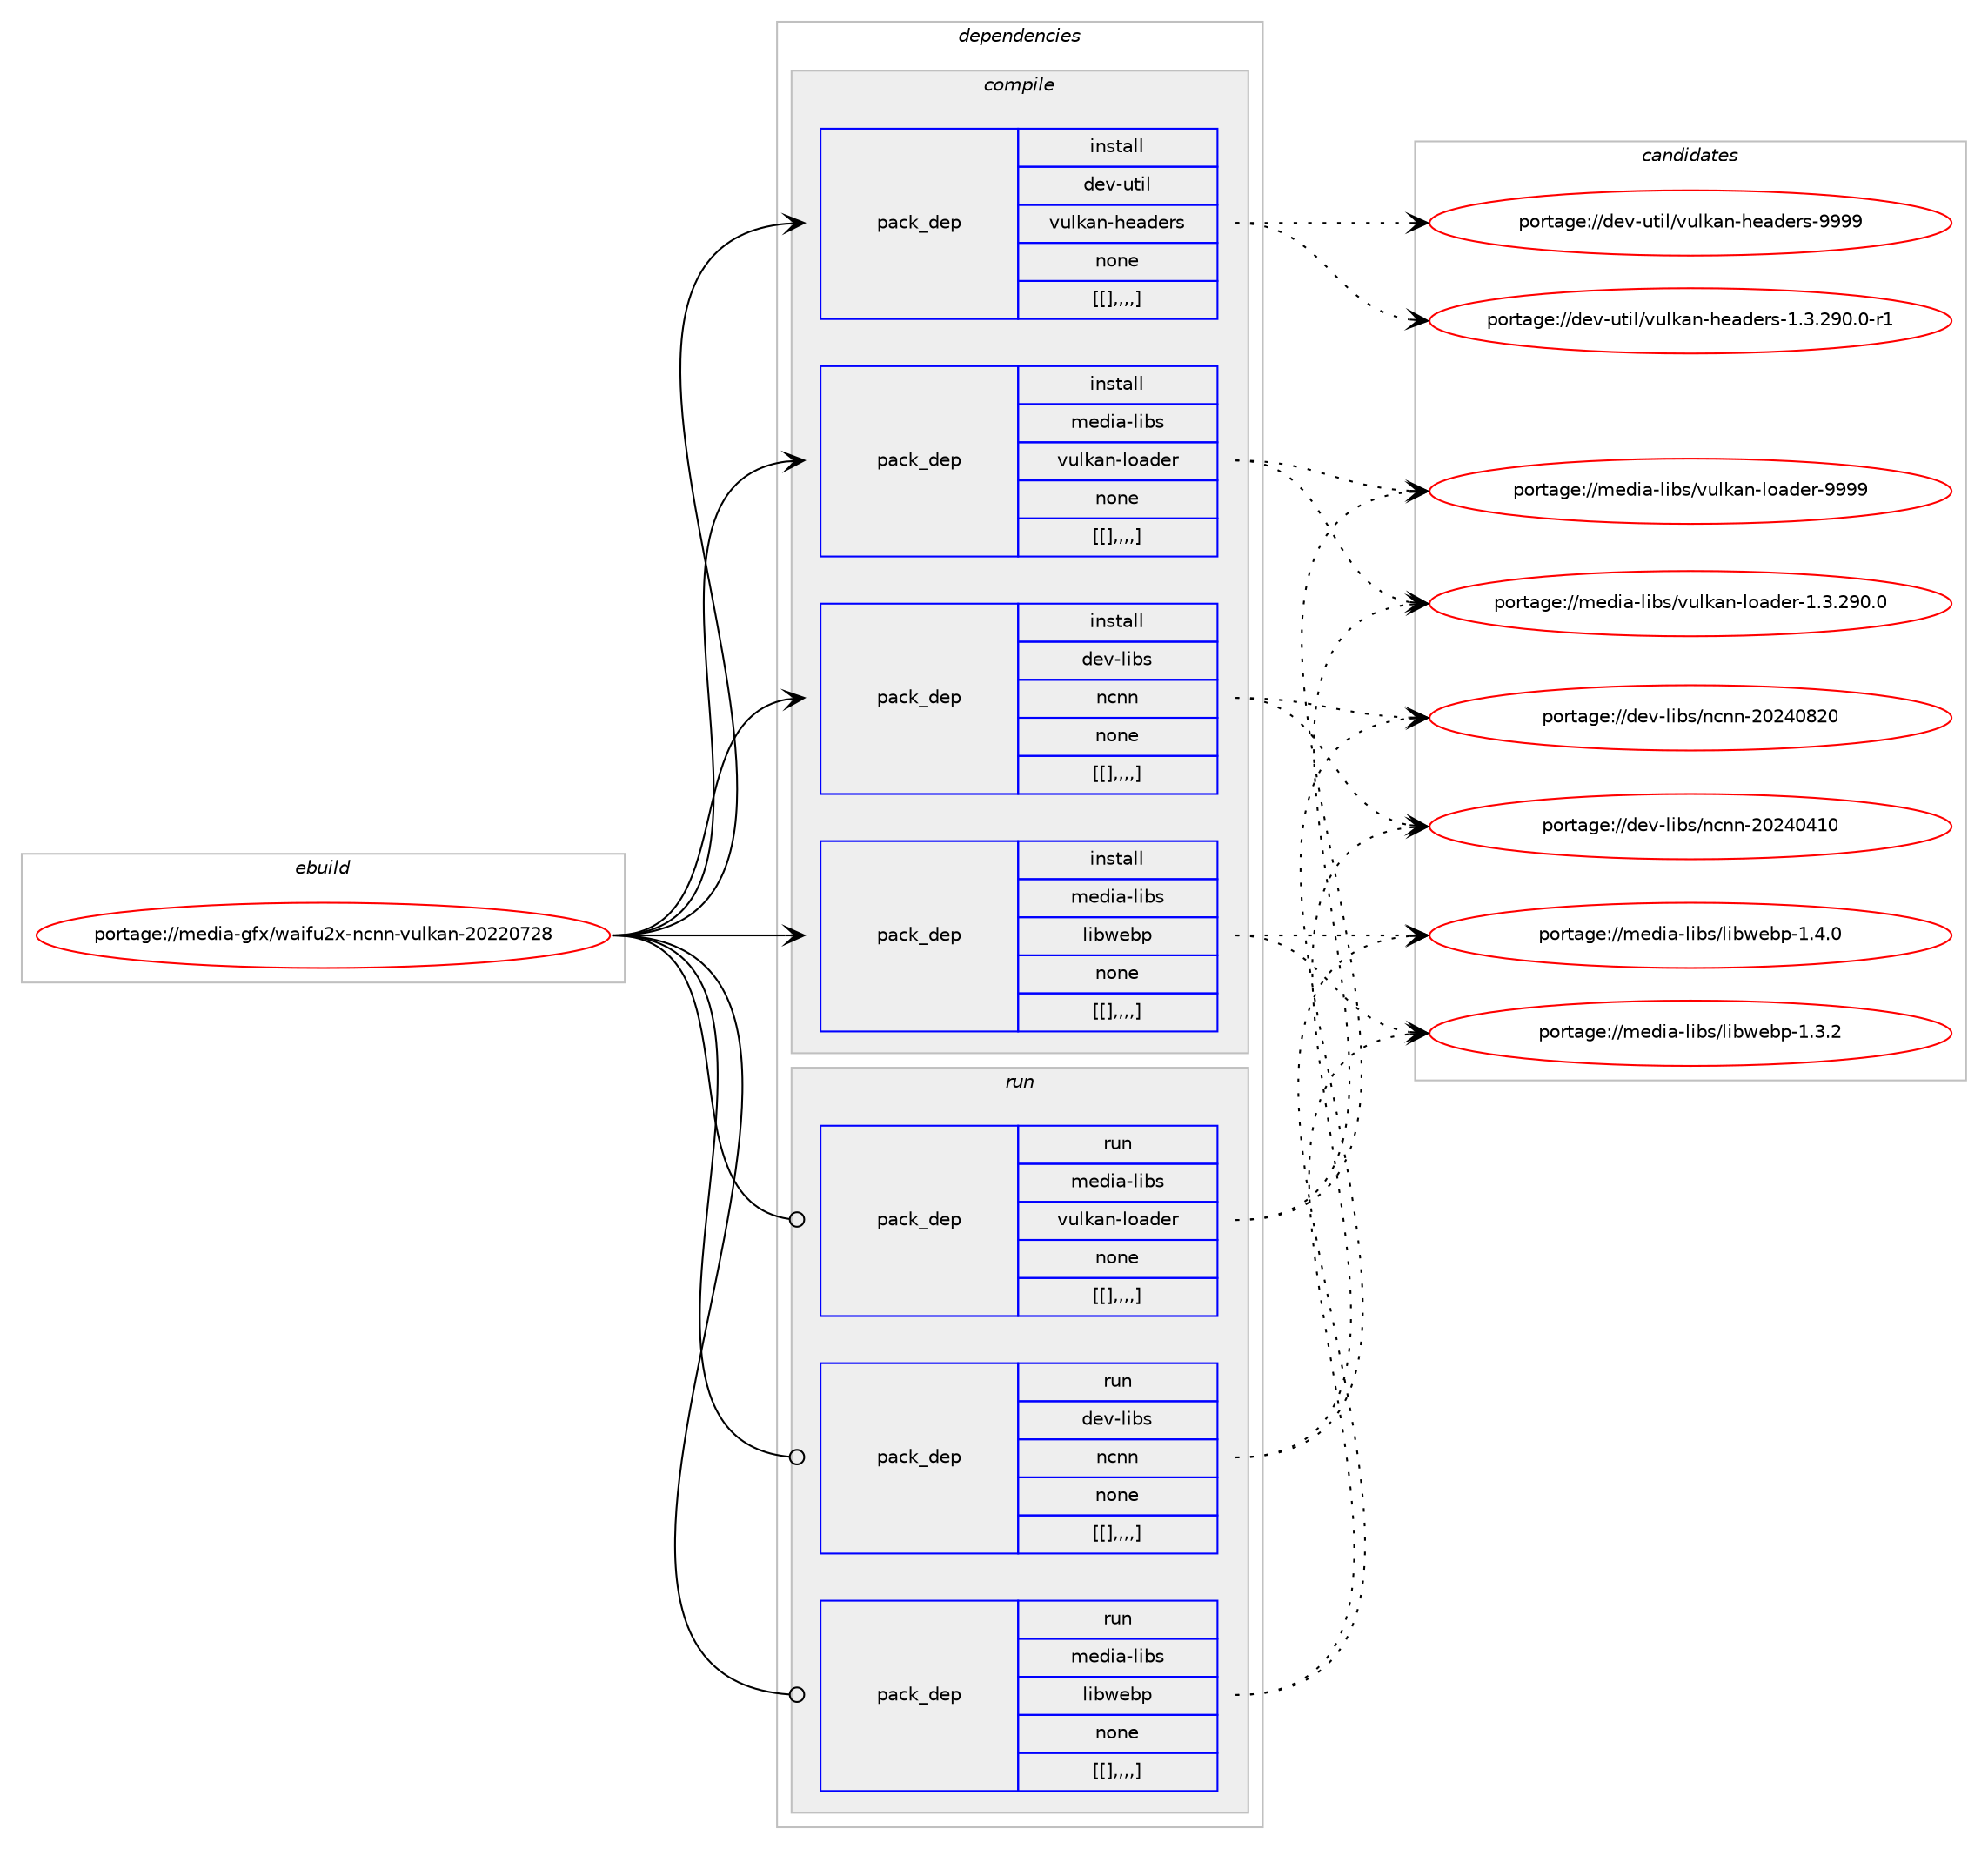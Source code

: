 digraph prolog {

# *************
# Graph options
# *************

newrank=true;
concentrate=true;
compound=true;
graph [rankdir=LR,fontname=Helvetica,fontsize=10,ranksep=1.5];#, ranksep=2.5, nodesep=0.2];
edge  [arrowhead=vee];
node  [fontname=Helvetica,fontsize=10];

# **********
# The ebuild
# **********

subgraph cluster_leftcol {
color=gray;
label=<<i>ebuild</i>>;
id [label="portage://media-gfx/waifu2x-ncnn-vulkan-20220728", color=red, width=4, href="../media-gfx/waifu2x-ncnn-vulkan-20220728.svg"];
}

# ****************
# The dependencies
# ****************

subgraph cluster_midcol {
color=gray;
label=<<i>dependencies</i>>;
subgraph cluster_compile {
fillcolor="#eeeeee";
style=filled;
label=<<i>compile</i>>;
subgraph pack230721 {
dependency310592 [label=<<TABLE BORDER="0" CELLBORDER="1" CELLSPACING="0" CELLPADDING="4" WIDTH="220"><TR><TD ROWSPAN="6" CELLPADDING="30">pack_dep</TD></TR><TR><TD WIDTH="110">install</TD></TR><TR><TD>dev-libs</TD></TR><TR><TD>ncnn</TD></TR><TR><TD>none</TD></TR><TR><TD>[[],,,,]</TD></TR></TABLE>>, shape=none, color=blue];
}
id:e -> dependency310592:w [weight=20,style="solid",arrowhead="vee"];
subgraph pack230722 {
dependency310593 [label=<<TABLE BORDER="0" CELLBORDER="1" CELLSPACING="0" CELLPADDING="4" WIDTH="220"><TR><TD ROWSPAN="6" CELLPADDING="30">pack_dep</TD></TR><TR><TD WIDTH="110">install</TD></TR><TR><TD>dev-util</TD></TR><TR><TD>vulkan-headers</TD></TR><TR><TD>none</TD></TR><TR><TD>[[],,,,]</TD></TR></TABLE>>, shape=none, color=blue];
}
id:e -> dependency310593:w [weight=20,style="solid",arrowhead="vee"];
subgraph pack230723 {
dependency310594 [label=<<TABLE BORDER="0" CELLBORDER="1" CELLSPACING="0" CELLPADDING="4" WIDTH="220"><TR><TD ROWSPAN="6" CELLPADDING="30">pack_dep</TD></TR><TR><TD WIDTH="110">install</TD></TR><TR><TD>media-libs</TD></TR><TR><TD>libwebp</TD></TR><TR><TD>none</TD></TR><TR><TD>[[],,,,]</TD></TR></TABLE>>, shape=none, color=blue];
}
id:e -> dependency310594:w [weight=20,style="solid",arrowhead="vee"];
subgraph pack230724 {
dependency310595 [label=<<TABLE BORDER="0" CELLBORDER="1" CELLSPACING="0" CELLPADDING="4" WIDTH="220"><TR><TD ROWSPAN="6" CELLPADDING="30">pack_dep</TD></TR><TR><TD WIDTH="110">install</TD></TR><TR><TD>media-libs</TD></TR><TR><TD>vulkan-loader</TD></TR><TR><TD>none</TD></TR><TR><TD>[[],,,,]</TD></TR></TABLE>>, shape=none, color=blue];
}
id:e -> dependency310595:w [weight=20,style="solid",arrowhead="vee"];
}
subgraph cluster_compileandrun {
fillcolor="#eeeeee";
style=filled;
label=<<i>compile and run</i>>;
}
subgraph cluster_run {
fillcolor="#eeeeee";
style=filled;
label=<<i>run</i>>;
subgraph pack230725 {
dependency310596 [label=<<TABLE BORDER="0" CELLBORDER="1" CELLSPACING="0" CELLPADDING="4" WIDTH="220"><TR><TD ROWSPAN="6" CELLPADDING="30">pack_dep</TD></TR><TR><TD WIDTH="110">run</TD></TR><TR><TD>dev-libs</TD></TR><TR><TD>ncnn</TD></TR><TR><TD>none</TD></TR><TR><TD>[[],,,,]</TD></TR></TABLE>>, shape=none, color=blue];
}
id:e -> dependency310596:w [weight=20,style="solid",arrowhead="odot"];
subgraph pack230726 {
dependency310597 [label=<<TABLE BORDER="0" CELLBORDER="1" CELLSPACING="0" CELLPADDING="4" WIDTH="220"><TR><TD ROWSPAN="6" CELLPADDING="30">pack_dep</TD></TR><TR><TD WIDTH="110">run</TD></TR><TR><TD>media-libs</TD></TR><TR><TD>libwebp</TD></TR><TR><TD>none</TD></TR><TR><TD>[[],,,,]</TD></TR></TABLE>>, shape=none, color=blue];
}
id:e -> dependency310597:w [weight=20,style="solid",arrowhead="odot"];
subgraph pack230727 {
dependency310598 [label=<<TABLE BORDER="0" CELLBORDER="1" CELLSPACING="0" CELLPADDING="4" WIDTH="220"><TR><TD ROWSPAN="6" CELLPADDING="30">pack_dep</TD></TR><TR><TD WIDTH="110">run</TD></TR><TR><TD>media-libs</TD></TR><TR><TD>vulkan-loader</TD></TR><TR><TD>none</TD></TR><TR><TD>[[],,,,]</TD></TR></TABLE>>, shape=none, color=blue];
}
id:e -> dependency310598:w [weight=20,style="solid",arrowhead="odot"];
}
}

# **************
# The candidates
# **************

subgraph cluster_choices {
rank=same;
color=gray;
label=<<i>candidates</i>>;

subgraph choice230721 {
color=black;
nodesep=1;
choice10010111845108105981154711099110110455048505248565048 [label="portage://dev-libs/ncnn-20240820", color=red, width=4,href="../dev-libs/ncnn-20240820.svg"];
choice10010111845108105981154711099110110455048505248524948 [label="portage://dev-libs/ncnn-20240410", color=red, width=4,href="../dev-libs/ncnn-20240410.svg"];
dependency310592:e -> choice10010111845108105981154711099110110455048505248565048:w [style=dotted,weight="100"];
dependency310592:e -> choice10010111845108105981154711099110110455048505248524948:w [style=dotted,weight="100"];
}
subgraph choice230722 {
color=black;
nodesep=1;
choice10010111845117116105108471181171081079711045104101971001011141154557575757 [label="portage://dev-util/vulkan-headers-9999", color=red, width=4,href="../dev-util/vulkan-headers-9999.svg"];
choice1001011184511711610510847118117108107971104510410197100101114115454946514650574846484511449 [label="portage://dev-util/vulkan-headers-1.3.290.0-r1", color=red, width=4,href="../dev-util/vulkan-headers-1.3.290.0-r1.svg"];
dependency310593:e -> choice10010111845117116105108471181171081079711045104101971001011141154557575757:w [style=dotted,weight="100"];
dependency310593:e -> choice1001011184511711610510847118117108107971104510410197100101114115454946514650574846484511449:w [style=dotted,weight="100"];
}
subgraph choice230723 {
color=black;
nodesep=1;
choice109101100105974510810598115471081059811910198112454946524648 [label="portage://media-libs/libwebp-1.4.0", color=red, width=4,href="../media-libs/libwebp-1.4.0.svg"];
choice109101100105974510810598115471081059811910198112454946514650 [label="portage://media-libs/libwebp-1.3.2", color=red, width=4,href="../media-libs/libwebp-1.3.2.svg"];
dependency310594:e -> choice109101100105974510810598115471081059811910198112454946524648:w [style=dotted,weight="100"];
dependency310594:e -> choice109101100105974510810598115471081059811910198112454946514650:w [style=dotted,weight="100"];
}
subgraph choice230724 {
color=black;
nodesep=1;
choice109101100105974510810598115471181171081079711045108111971001011144557575757 [label="portage://media-libs/vulkan-loader-9999", color=red, width=4,href="../media-libs/vulkan-loader-9999.svg"];
choice1091011001059745108105981154711811710810797110451081119710010111445494651465057484648 [label="portage://media-libs/vulkan-loader-1.3.290.0", color=red, width=4,href="../media-libs/vulkan-loader-1.3.290.0.svg"];
dependency310595:e -> choice109101100105974510810598115471181171081079711045108111971001011144557575757:w [style=dotted,weight="100"];
dependency310595:e -> choice1091011001059745108105981154711811710810797110451081119710010111445494651465057484648:w [style=dotted,weight="100"];
}
subgraph choice230725 {
color=black;
nodesep=1;
choice10010111845108105981154711099110110455048505248565048 [label="portage://dev-libs/ncnn-20240820", color=red, width=4,href="../dev-libs/ncnn-20240820.svg"];
choice10010111845108105981154711099110110455048505248524948 [label="portage://dev-libs/ncnn-20240410", color=red, width=4,href="../dev-libs/ncnn-20240410.svg"];
dependency310596:e -> choice10010111845108105981154711099110110455048505248565048:w [style=dotted,weight="100"];
dependency310596:e -> choice10010111845108105981154711099110110455048505248524948:w [style=dotted,weight="100"];
}
subgraph choice230726 {
color=black;
nodesep=1;
choice109101100105974510810598115471081059811910198112454946524648 [label="portage://media-libs/libwebp-1.4.0", color=red, width=4,href="../media-libs/libwebp-1.4.0.svg"];
choice109101100105974510810598115471081059811910198112454946514650 [label="portage://media-libs/libwebp-1.3.2", color=red, width=4,href="../media-libs/libwebp-1.3.2.svg"];
dependency310597:e -> choice109101100105974510810598115471081059811910198112454946524648:w [style=dotted,weight="100"];
dependency310597:e -> choice109101100105974510810598115471081059811910198112454946514650:w [style=dotted,weight="100"];
}
subgraph choice230727 {
color=black;
nodesep=1;
choice109101100105974510810598115471181171081079711045108111971001011144557575757 [label="portage://media-libs/vulkan-loader-9999", color=red, width=4,href="../media-libs/vulkan-loader-9999.svg"];
choice1091011001059745108105981154711811710810797110451081119710010111445494651465057484648 [label="portage://media-libs/vulkan-loader-1.3.290.0", color=red, width=4,href="../media-libs/vulkan-loader-1.3.290.0.svg"];
dependency310598:e -> choice109101100105974510810598115471181171081079711045108111971001011144557575757:w [style=dotted,weight="100"];
dependency310598:e -> choice1091011001059745108105981154711811710810797110451081119710010111445494651465057484648:w [style=dotted,weight="100"];
}
}

}
